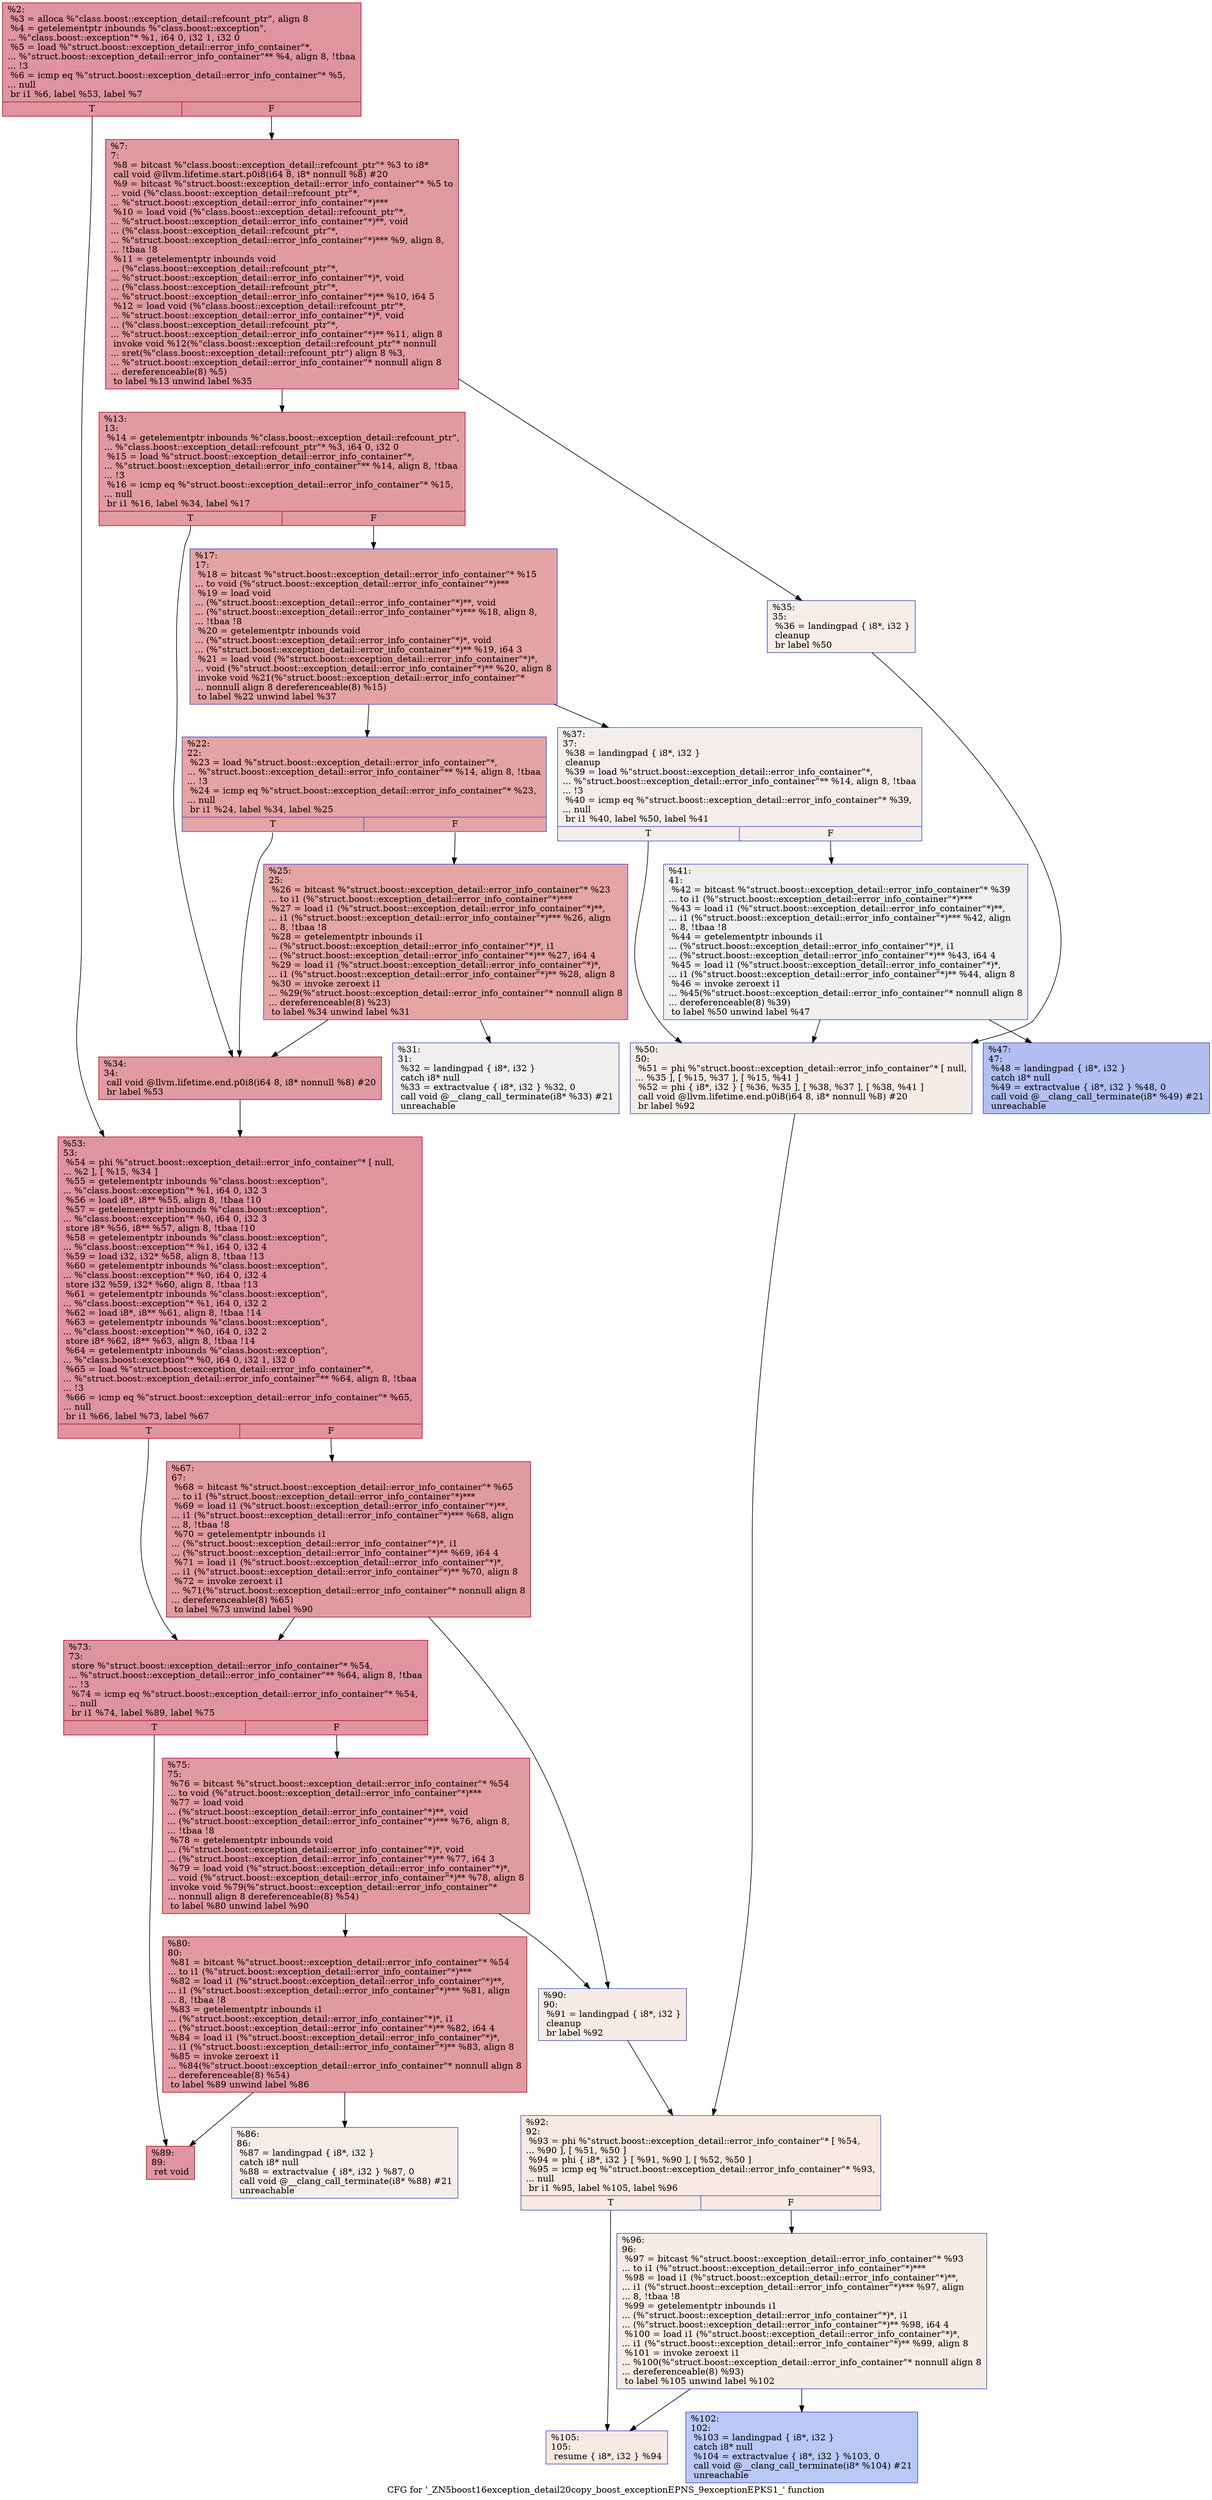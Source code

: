 digraph "CFG for '_ZN5boost16exception_detail20copy_boost_exceptionEPNS_9exceptionEPKS1_' function" {
	label="CFG for '_ZN5boost16exception_detail20copy_boost_exceptionEPNS_9exceptionEPKS1_' function";

	Node0x555c8d43f8c0 [shape=record,color="#b70d28ff", style=filled, fillcolor="#b70d2870",label="{%2:\l  %3 = alloca %\"class.boost::exception_detail::refcount_ptr\", align 8\l  %4 = getelementptr inbounds %\"class.boost::exception\",\l... %\"class.boost::exception\"* %1, i64 0, i32 1, i32 0\l  %5 = load %\"struct.boost::exception_detail::error_info_container\"*,\l... %\"struct.boost::exception_detail::error_info_container\"** %4, align 8, !tbaa\l... !3\l  %6 = icmp eq %\"struct.boost::exception_detail::error_info_container\"* %5,\l... null\l  br i1 %6, label %53, label %7\l|{<s0>T|<s1>F}}"];
	Node0x555c8d43f8c0:s0 -> Node0x555c8d43fbb0;
	Node0x555c8d43f8c0:s1 -> Node0x555c8d43fc00;
	Node0x555c8d43fc00 [shape=record,color="#b70d28ff", style=filled, fillcolor="#bb1b2c70",label="{%7:\l7:                                                \l  %8 = bitcast %\"class.boost::exception_detail::refcount_ptr\"* %3 to i8*\l  call void @llvm.lifetime.start.p0i8(i64 8, i8* nonnull %8) #20\l  %9 = bitcast %\"struct.boost::exception_detail::error_info_container\"* %5 to\l... void (%\"class.boost::exception_detail::refcount_ptr\"*,\l... %\"struct.boost::exception_detail::error_info_container\"*)***\l  %10 = load void (%\"class.boost::exception_detail::refcount_ptr\"*,\l... %\"struct.boost::exception_detail::error_info_container\"*)**, void\l... (%\"class.boost::exception_detail::refcount_ptr\"*,\l... %\"struct.boost::exception_detail::error_info_container\"*)*** %9, align 8,\l... !tbaa !8\l  %11 = getelementptr inbounds void\l... (%\"class.boost::exception_detail::refcount_ptr\"*,\l... %\"struct.boost::exception_detail::error_info_container\"*)*, void\l... (%\"class.boost::exception_detail::refcount_ptr\"*,\l... %\"struct.boost::exception_detail::error_info_container\"*)** %10, i64 5\l  %12 = load void (%\"class.boost::exception_detail::refcount_ptr\"*,\l... %\"struct.boost::exception_detail::error_info_container\"*)*, void\l... (%\"class.boost::exception_detail::refcount_ptr\"*,\l... %\"struct.boost::exception_detail::error_info_container\"*)** %11, align 8\l  invoke void %12(%\"class.boost::exception_detail::refcount_ptr\"* nonnull\l... sret(%\"class.boost::exception_detail::refcount_ptr\") align 8 %3,\l... %\"struct.boost::exception_detail::error_info_container\"* nonnull align 8\l... dereferenceable(8) %5)\l          to label %13 unwind label %35\l}"];
	Node0x555c8d43fc00 -> Node0x555c8d440120;
	Node0x555c8d43fc00 -> Node0x555c8d440170;
	Node0x555c8d440120 [shape=record,color="#b70d28ff", style=filled, fillcolor="#bb1b2c70",label="{%13:\l13:                                               \l  %14 = getelementptr inbounds %\"class.boost::exception_detail::refcount_ptr\",\l... %\"class.boost::exception_detail::refcount_ptr\"* %3, i64 0, i32 0\l  %15 = load %\"struct.boost::exception_detail::error_info_container\"*,\l... %\"struct.boost::exception_detail::error_info_container\"** %14, align 8, !tbaa\l... !3\l  %16 = icmp eq %\"struct.boost::exception_detail::error_info_container\"* %15,\l... null\l  br i1 %16, label %34, label %17\l|{<s0>T|<s1>F}}"];
	Node0x555c8d440120:s0 -> Node0x555c8d4404d0;
	Node0x555c8d440120:s1 -> Node0x555c8d440520;
	Node0x555c8d440520 [shape=record,color="#3d50c3ff", style=filled, fillcolor="#c32e3170",label="{%17:\l17:                                               \l  %18 = bitcast %\"struct.boost::exception_detail::error_info_container\"* %15\l... to void (%\"struct.boost::exception_detail::error_info_container\"*)***\l  %19 = load void\l... (%\"struct.boost::exception_detail::error_info_container\"*)**, void\l... (%\"struct.boost::exception_detail::error_info_container\"*)*** %18, align 8,\l... !tbaa !8\l  %20 = getelementptr inbounds void\l... (%\"struct.boost::exception_detail::error_info_container\"*)*, void\l... (%\"struct.boost::exception_detail::error_info_container\"*)** %19, i64 3\l  %21 = load void (%\"struct.boost::exception_detail::error_info_container\"*)*,\l... void (%\"struct.boost::exception_detail::error_info_container\"*)** %20, align 8\l  invoke void %21(%\"struct.boost::exception_detail::error_info_container\"*\l... nonnull align 8 dereferenceable(8) %15)\l          to label %22 unwind label %37\l}"];
	Node0x555c8d440520 -> Node0x555c8d440850;
	Node0x555c8d440520 -> Node0x555c8d4408a0;
	Node0x555c8d440850 [shape=record,color="#3d50c3ff", style=filled, fillcolor="#c32e3170",label="{%22:\l22:                                               \l  %23 = load %\"struct.boost::exception_detail::error_info_container\"*,\l... %\"struct.boost::exception_detail::error_info_container\"** %14, align 8, !tbaa\l... !3\l  %24 = icmp eq %\"struct.boost::exception_detail::error_info_container\"* %23,\l... null\l  br i1 %24, label %34, label %25\l|{<s0>T|<s1>F}}"];
	Node0x555c8d440850:s0 -> Node0x555c8d4404d0;
	Node0x555c8d440850:s1 -> Node0x555c8d440ad0;
	Node0x555c8d440ad0 [shape=record,color="#3d50c3ff", style=filled, fillcolor="#c5333470",label="{%25:\l25:                                               \l  %26 = bitcast %\"struct.boost::exception_detail::error_info_container\"* %23\l... to i1 (%\"struct.boost::exception_detail::error_info_container\"*)***\l  %27 = load i1 (%\"struct.boost::exception_detail::error_info_container\"*)**,\l... i1 (%\"struct.boost::exception_detail::error_info_container\"*)*** %26, align\l... 8, !tbaa !8\l  %28 = getelementptr inbounds i1\l... (%\"struct.boost::exception_detail::error_info_container\"*)*, i1\l... (%\"struct.boost::exception_detail::error_info_container\"*)** %27, i64 4\l  %29 = load i1 (%\"struct.boost::exception_detail::error_info_container\"*)*,\l... i1 (%\"struct.boost::exception_detail::error_info_container\"*)** %28, align 8\l  %30 = invoke zeroext i1\l... %29(%\"struct.boost::exception_detail::error_info_container\"* nonnull align 8\l... dereferenceable(8) %23)\l          to label %34 unwind label %31\l}"];
	Node0x555c8d440ad0 -> Node0x555c8d4404d0;
	Node0x555c8d440ad0 -> Node0x555c8d440dc0;
	Node0x555c8d440dc0 [shape=record,color="#3d50c3ff", style=filled, fillcolor="#e0dbd870",label="{%31:\l31:                                               \l  %32 = landingpad \{ i8*, i32 \}\l          catch i8* null\l  %33 = extractvalue \{ i8*, i32 \} %32, 0\l  call void @__clang_call_terminate(i8* %33) #21\l  unreachable\l}"];
	Node0x555c8d4404d0 [shape=record,color="#b70d28ff", style=filled, fillcolor="#bb1b2c70",label="{%34:\l34:                                               \l  call void @llvm.lifetime.end.p0i8(i64 8, i8* nonnull %8) #20\l  br label %53\l}"];
	Node0x555c8d4404d0 -> Node0x555c8d43fbb0;
	Node0x555c8d440170 [shape=record,color="#3d50c3ff", style=filled, fillcolor="#e8d6cc70",label="{%35:\l35:                                               \l  %36 = landingpad \{ i8*, i32 \}\l          cleanup\l  br label %50\l}"];
	Node0x555c8d440170 -> Node0x555c8d4413c0;
	Node0x555c8d4408a0 [shape=record,color="#3d50c3ff", style=filled, fillcolor="#e3d9d370",label="{%37:\l37:                                               \l  %38 = landingpad \{ i8*, i32 \}\l          cleanup\l  %39 = load %\"struct.boost::exception_detail::error_info_container\"*,\l... %\"struct.boost::exception_detail::error_info_container\"** %14, align 8, !tbaa\l... !3\l  %40 = icmp eq %\"struct.boost::exception_detail::error_info_container\"* %39,\l... null\l  br i1 %40, label %50, label %41\l|{<s0>T|<s1>F}}"];
	Node0x555c8d4408a0:s0 -> Node0x555c8d4413c0;
	Node0x555c8d4408a0:s1 -> Node0x555c8d4415d0;
	Node0x555c8d4415d0 [shape=record,color="#3d50c3ff", style=filled, fillcolor="#e0dbd870",label="{%41:\l41:                                               \l  %42 = bitcast %\"struct.boost::exception_detail::error_info_container\"* %39\l... to i1 (%\"struct.boost::exception_detail::error_info_container\"*)***\l  %43 = load i1 (%\"struct.boost::exception_detail::error_info_container\"*)**,\l... i1 (%\"struct.boost::exception_detail::error_info_container\"*)*** %42, align\l... 8, !tbaa !8\l  %44 = getelementptr inbounds i1\l... (%\"struct.boost::exception_detail::error_info_container\"*)*, i1\l... (%\"struct.boost::exception_detail::error_info_container\"*)** %43, i64 4\l  %45 = load i1 (%\"struct.boost::exception_detail::error_info_container\"*)*,\l... i1 (%\"struct.boost::exception_detail::error_info_container\"*)** %44, align 8\l  %46 = invoke zeroext i1\l... %45(%\"struct.boost::exception_detail::error_info_container\"* nonnull align 8\l... dereferenceable(8) %39)\l          to label %50 unwind label %47\l}"];
	Node0x555c8d4415d0 -> Node0x555c8d4413c0;
	Node0x555c8d4415d0 -> Node0x555c8d4418c0;
	Node0x555c8d4418c0 [shape=record,color="#3d50c3ff", style=filled, fillcolor="#536edd70",label="{%47:\l47:                                               \l  %48 = landingpad \{ i8*, i32 \}\l          catch i8* null\l  %49 = extractvalue \{ i8*, i32 \} %48, 0\l  call void @__clang_call_terminate(i8* %49) #21\l  unreachable\l}"];
	Node0x555c8d4413c0 [shape=record,color="#3d50c3ff", style=filled, fillcolor="#ead5c970",label="{%50:\l50:                                               \l  %51 = phi %\"struct.boost::exception_detail::error_info_container\"* [ null,\l... %35 ], [ %15, %37 ], [ %15, %41 ]\l  %52 = phi \{ i8*, i32 \} [ %36, %35 ], [ %38, %37 ], [ %38, %41 ]\l  call void @llvm.lifetime.end.p0i8(i64 8, i8* nonnull %8) #20\l  br label %92\l}"];
	Node0x555c8d4413c0 -> Node0x555c8d441fe0;
	Node0x555c8d43fbb0 [shape=record,color="#b70d28ff", style=filled, fillcolor="#b70d2870",label="{%53:\l53:                                               \l  %54 = phi %\"struct.boost::exception_detail::error_info_container\"* [ null,\l... %2 ], [ %15, %34 ]\l  %55 = getelementptr inbounds %\"class.boost::exception\",\l... %\"class.boost::exception\"* %1, i64 0, i32 3\l  %56 = load i8*, i8** %55, align 8, !tbaa !10\l  %57 = getelementptr inbounds %\"class.boost::exception\",\l... %\"class.boost::exception\"* %0, i64 0, i32 3\l  store i8* %56, i8** %57, align 8, !tbaa !10\l  %58 = getelementptr inbounds %\"class.boost::exception\",\l... %\"class.boost::exception\"* %1, i64 0, i32 4\l  %59 = load i32, i32* %58, align 8, !tbaa !13\l  %60 = getelementptr inbounds %\"class.boost::exception\",\l... %\"class.boost::exception\"* %0, i64 0, i32 4\l  store i32 %59, i32* %60, align 8, !tbaa !13\l  %61 = getelementptr inbounds %\"class.boost::exception\",\l... %\"class.boost::exception\"* %1, i64 0, i32 2\l  %62 = load i8*, i8** %61, align 8, !tbaa !14\l  %63 = getelementptr inbounds %\"class.boost::exception\",\l... %\"class.boost::exception\"* %0, i64 0, i32 2\l  store i8* %62, i8** %63, align 8, !tbaa !14\l  %64 = getelementptr inbounds %\"class.boost::exception\",\l... %\"class.boost::exception\"* %0, i64 0, i32 1, i32 0\l  %65 = load %\"struct.boost::exception_detail::error_info_container\"*,\l... %\"struct.boost::exception_detail::error_info_container\"** %64, align 8, !tbaa\l... !3\l  %66 = icmp eq %\"struct.boost::exception_detail::error_info_container\"* %65,\l... null\l  br i1 %66, label %73, label %67\l|{<s0>T|<s1>F}}"];
	Node0x555c8d43fbb0:s0 -> Node0x555c8d3ec930;
	Node0x555c8d43fbb0:s1 -> Node0x555c8d443dc0;
	Node0x555c8d443dc0 [shape=record,color="#b70d28ff", style=filled, fillcolor="#bb1b2c70",label="{%67:\l67:                                               \l  %68 = bitcast %\"struct.boost::exception_detail::error_info_container\"* %65\l... to i1 (%\"struct.boost::exception_detail::error_info_container\"*)***\l  %69 = load i1 (%\"struct.boost::exception_detail::error_info_container\"*)**,\l... i1 (%\"struct.boost::exception_detail::error_info_container\"*)*** %68, align\l... 8, !tbaa !8\l  %70 = getelementptr inbounds i1\l... (%\"struct.boost::exception_detail::error_info_container\"*)*, i1\l... (%\"struct.boost::exception_detail::error_info_container\"*)** %69, i64 4\l  %71 = load i1 (%\"struct.boost::exception_detail::error_info_container\"*)*,\l... i1 (%\"struct.boost::exception_detail::error_info_container\"*)** %70, align 8\l  %72 = invoke zeroext i1\l... %71(%\"struct.boost::exception_detail::error_info_container\"* nonnull align 8\l... dereferenceable(8) %65)\l          to label %73 unwind label %90\l}"];
	Node0x555c8d443dc0 -> Node0x555c8d3ec930;
	Node0x555c8d443dc0 -> Node0x555c8d4440f0;
	Node0x555c8d3ec930 [shape=record,color="#b70d28ff", style=filled, fillcolor="#b70d2870",label="{%73:\l73:                                               \l  store %\"struct.boost::exception_detail::error_info_container\"* %54,\l... %\"struct.boost::exception_detail::error_info_container\"** %64, align 8, !tbaa\l... !3\l  %74 = icmp eq %\"struct.boost::exception_detail::error_info_container\"* %54,\l... null\l  br i1 %74, label %89, label %75\l|{<s0>T|<s1>F}}"];
	Node0x555c8d3ec930:s0 -> Node0x555c8d4443b0;
	Node0x555c8d3ec930:s1 -> Node0x555c8d444400;
	Node0x555c8d444400 [shape=record,color="#b70d28ff", style=filled, fillcolor="#bb1b2c70",label="{%75:\l75:                                               \l  %76 = bitcast %\"struct.boost::exception_detail::error_info_container\"* %54\l... to void (%\"struct.boost::exception_detail::error_info_container\"*)***\l  %77 = load void\l... (%\"struct.boost::exception_detail::error_info_container\"*)**, void\l... (%\"struct.boost::exception_detail::error_info_container\"*)*** %76, align 8,\l... !tbaa !8\l  %78 = getelementptr inbounds void\l... (%\"struct.boost::exception_detail::error_info_container\"*)*, void\l... (%\"struct.boost::exception_detail::error_info_container\"*)** %77, i64 3\l  %79 = load void (%\"struct.boost::exception_detail::error_info_container\"*)*,\l... void (%\"struct.boost::exception_detail::error_info_container\"*)** %78, align 8\l  invoke void %79(%\"struct.boost::exception_detail::error_info_container\"*\l... nonnull align 8 dereferenceable(8) %54)\l          to label %80 unwind label %90\l}"];
	Node0x555c8d444400 -> Node0x555c8d444730;
	Node0x555c8d444400 -> Node0x555c8d4440f0;
	Node0x555c8d444730 [shape=record,color="#b70d28ff", style=filled, fillcolor="#bb1b2c70",label="{%80:\l80:                                               \l  %81 = bitcast %\"struct.boost::exception_detail::error_info_container\"* %54\l... to i1 (%\"struct.boost::exception_detail::error_info_container\"*)***\l  %82 = load i1 (%\"struct.boost::exception_detail::error_info_container\"*)**,\l... i1 (%\"struct.boost::exception_detail::error_info_container\"*)*** %81, align\l... 8, !tbaa !8\l  %83 = getelementptr inbounds i1\l... (%\"struct.boost::exception_detail::error_info_container\"*)*, i1\l... (%\"struct.boost::exception_detail::error_info_container\"*)** %82, i64 4\l  %84 = load i1 (%\"struct.boost::exception_detail::error_info_container\"*)*,\l... i1 (%\"struct.boost::exception_detail::error_info_container\"*)** %83, align 8\l  %85 = invoke zeroext i1\l... %84(%\"struct.boost::exception_detail::error_info_container\"* nonnull align 8\l... dereferenceable(8) %54)\l          to label %89 unwind label %86\l}"];
	Node0x555c8d444730 -> Node0x555c8d4443b0;
	Node0x555c8d444730 -> Node0x555c8d444aa0;
	Node0x555c8d444aa0 [shape=record,color="#3d50c3ff", style=filled, fillcolor="#e8d6cc70",label="{%86:\l86:                                               \l  %87 = landingpad \{ i8*, i32 \}\l          catch i8* null\l  %88 = extractvalue \{ i8*, i32 \} %87, 0\l  call void @__clang_call_terminate(i8* %88) #21\l  unreachable\l}"];
	Node0x555c8d4443b0 [shape=record,color="#b70d28ff", style=filled, fillcolor="#b70d2870",label="{%89:\l89:                                               \l  ret void\l}"];
	Node0x555c8d4440f0 [shape=record,color="#3d50c3ff", style=filled, fillcolor="#ecd3c570",label="{%90:\l90:                                               \l  %91 = landingpad \{ i8*, i32 \}\l          cleanup\l  br label %92\l}"];
	Node0x555c8d4440f0 -> Node0x555c8d441fe0;
	Node0x555c8d441fe0 [shape=record,color="#3d50c3ff", style=filled, fillcolor="#efcebd70",label="{%92:\l92:                                               \l  %93 = phi %\"struct.boost::exception_detail::error_info_container\"* [ %54,\l... %90 ], [ %51, %50 ]\l  %94 = phi \{ i8*, i32 \} [ %91, %90 ], [ %52, %50 ]\l  %95 = icmp eq %\"struct.boost::exception_detail::error_info_container\"* %93,\l... null\l  br i1 %95, label %105, label %96\l|{<s0>T|<s1>F}}"];
	Node0x555c8d441fe0:s0 -> Node0x555c8d445120;
	Node0x555c8d441fe0:s1 -> Node0x555c8d445170;
	Node0x555c8d445170 [shape=record,color="#3d50c3ff", style=filled, fillcolor="#ecd3c570",label="{%96:\l96:                                               \l  %97 = bitcast %\"struct.boost::exception_detail::error_info_container\"* %93\l... to i1 (%\"struct.boost::exception_detail::error_info_container\"*)***\l  %98 = load i1 (%\"struct.boost::exception_detail::error_info_container\"*)**,\l... i1 (%\"struct.boost::exception_detail::error_info_container\"*)*** %97, align\l... 8, !tbaa !8\l  %99 = getelementptr inbounds i1\l... (%\"struct.boost::exception_detail::error_info_container\"*)*, i1\l... (%\"struct.boost::exception_detail::error_info_container\"*)** %98, i64 4\l  %100 = load i1 (%\"struct.boost::exception_detail::error_info_container\"*)*,\l... i1 (%\"struct.boost::exception_detail::error_info_container\"*)** %99, align 8\l  %101 = invoke zeroext i1\l... %100(%\"struct.boost::exception_detail::error_info_container\"* nonnull align 8\l... dereferenceable(8) %93)\l          to label %105 unwind label %102\l}"];
	Node0x555c8d445170 -> Node0x555c8d445120;
	Node0x555c8d445170 -> Node0x555c8d445460;
	Node0x555c8d445460 [shape=record,color="#3d50c3ff", style=filled, fillcolor="#6282ea70",label="{%102:\l102:                                              \l  %103 = landingpad \{ i8*, i32 \}\l          catch i8* null\l  %104 = extractvalue \{ i8*, i32 \} %103, 0\l  call void @__clang_call_terminate(i8* %104) #21\l  unreachable\l}"];
	Node0x555c8d445120 [shape=record,color="#3d50c3ff", style=filled, fillcolor="#efcebd70",label="{%105:\l105:                                              \l  resume \{ i8*, i32 \} %94\l}"];
}
